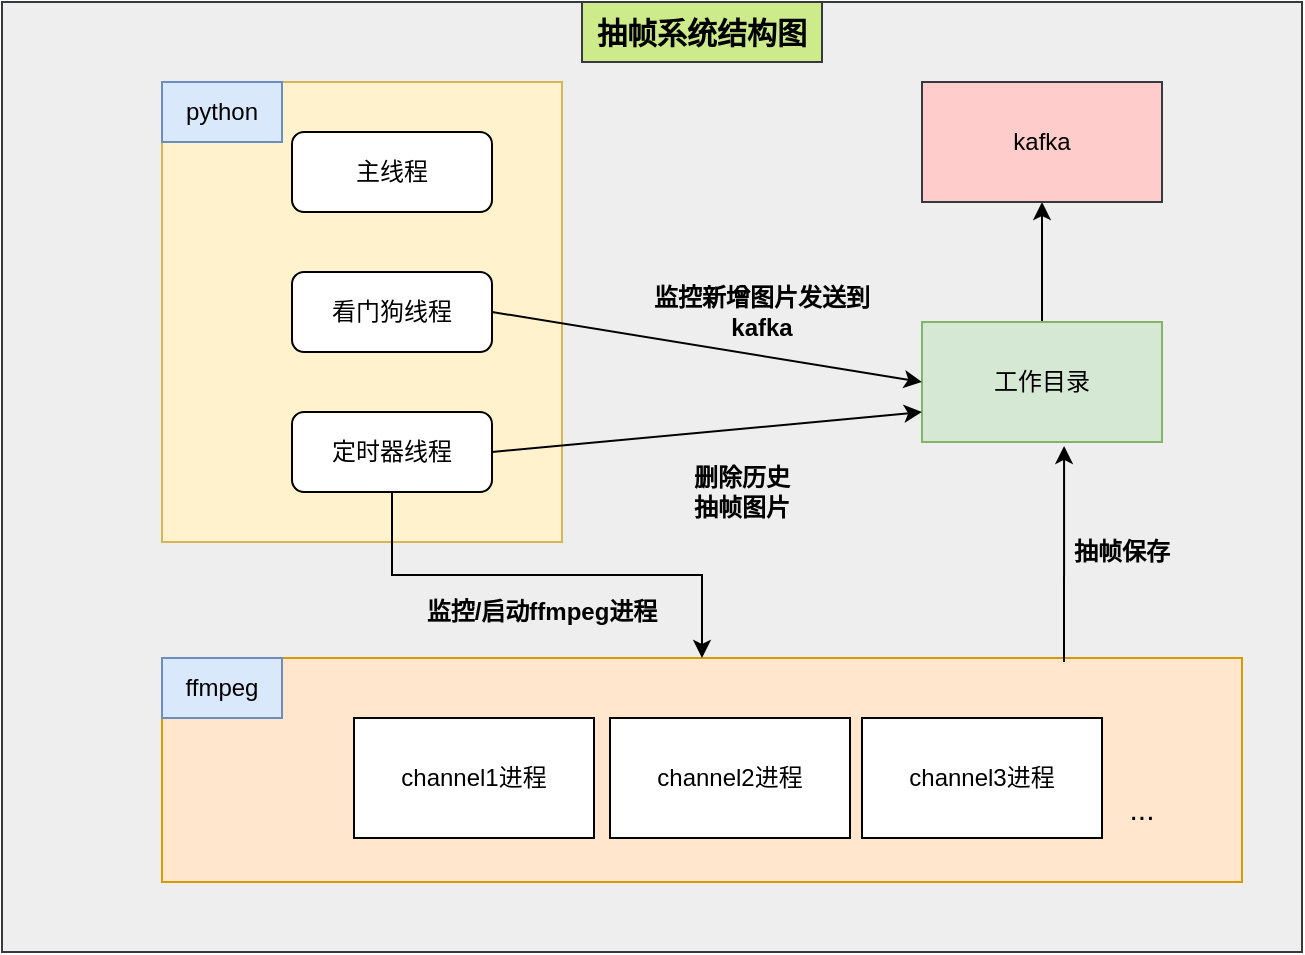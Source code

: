 <mxfile version="17.4.2" type="github">
  <diagram id="70aEzQfd0cI717lkrUgI" name="Page-1">
    <mxGraphModel dx="1102" dy="606" grid="1" gridSize="10" guides="1" tooltips="1" connect="1" arrows="1" fold="1" page="1" pageScale="1" pageWidth="827" pageHeight="1169" math="0" shadow="0">
      <root>
        <mxCell id="0" />
        <mxCell id="1" parent="0" />
        <mxCell id="o7nxHNN26v442LFRNjDq-28" value="" style="rounded=0;whiteSpace=wrap;html=1;fillColor=#eeeeee;strokeColor=#36393d;" vertex="1" parent="1">
          <mxGeometry x="110" y="80" width="650" height="475" as="geometry" />
        </mxCell>
        <mxCell id="o7nxHNN26v442LFRNjDq-13" value="" style="rounded=0;whiteSpace=wrap;html=1;fillColor=#ffe6cc;strokeColor=#d79b00;" vertex="1" parent="1">
          <mxGeometry x="190" y="408" width="540" height="112" as="geometry" />
        </mxCell>
        <mxCell id="o7nxHNN26v442LFRNjDq-12" value="" style="rounded=0;whiteSpace=wrap;html=1;fillColor=#fff2cc;strokeColor=#d6b656;" vertex="1" parent="1">
          <mxGeometry x="190" y="120" width="200" height="230" as="geometry" />
        </mxCell>
        <mxCell id="o7nxHNN26v442LFRNjDq-2" value="主线程" style="rounded=1;whiteSpace=wrap;html=1;" vertex="1" parent="1">
          <mxGeometry x="255" y="145" width="100" height="40" as="geometry" />
        </mxCell>
        <mxCell id="o7nxHNN26v442LFRNjDq-3" value="看门狗线程" style="rounded=1;whiteSpace=wrap;html=1;" vertex="1" parent="1">
          <mxGeometry x="255" y="215" width="100" height="40" as="geometry" />
        </mxCell>
        <mxCell id="o7nxHNN26v442LFRNjDq-24" style="edgeStyle=orthogonalEdgeStyle;rounded=0;orthogonalLoop=1;jettySize=auto;html=1;" edge="1" parent="1" source="o7nxHNN26v442LFRNjDq-4" target="o7nxHNN26v442LFRNjDq-13">
          <mxGeometry relative="1" as="geometry" />
        </mxCell>
        <mxCell id="o7nxHNN26v442LFRNjDq-4" value="定时器线程" style="rounded=1;whiteSpace=wrap;html=1;" vertex="1" parent="1">
          <mxGeometry x="255" y="285" width="100" height="40" as="geometry" />
        </mxCell>
        <mxCell id="o7nxHNN26v442LFRNjDq-21" style="edgeStyle=orthogonalEdgeStyle;rounded=0;orthogonalLoop=1;jettySize=auto;html=1;entryX=0.5;entryY=1;entryDx=0;entryDy=0;" edge="1" parent="1" source="o7nxHNN26v442LFRNjDq-5" target="o7nxHNN26v442LFRNjDq-11">
          <mxGeometry relative="1" as="geometry" />
        </mxCell>
        <mxCell id="o7nxHNN26v442LFRNjDq-5" value="工作目录" style="rounded=0;whiteSpace=wrap;html=1;fillColor=#d5e8d4;strokeColor=#82b366;" vertex="1" parent="1">
          <mxGeometry x="570" y="240" width="120" height="60" as="geometry" />
        </mxCell>
        <mxCell id="o7nxHNN26v442LFRNjDq-6" value="channel1进程" style="rounded=0;whiteSpace=wrap;html=1;" vertex="1" parent="1">
          <mxGeometry x="286" y="438" width="120" height="60" as="geometry" />
        </mxCell>
        <mxCell id="o7nxHNN26v442LFRNjDq-8" value="channel2进程" style="rounded=0;whiteSpace=wrap;html=1;" vertex="1" parent="1">
          <mxGeometry x="414" y="438" width="120" height="60" as="geometry" />
        </mxCell>
        <mxCell id="o7nxHNN26v442LFRNjDq-9" value="channel3进程" style="rounded=0;whiteSpace=wrap;html=1;" vertex="1" parent="1">
          <mxGeometry x="540" y="438" width="120" height="60" as="geometry" />
        </mxCell>
        <mxCell id="o7nxHNN26v442LFRNjDq-11" value="kafka" style="rounded=0;whiteSpace=wrap;html=1;fillColor=#ffcccc;strokeColor=#36393d;" vertex="1" parent="1">
          <mxGeometry x="570" y="120" width="120" height="60" as="geometry" />
        </mxCell>
        <mxCell id="o7nxHNN26v442LFRNjDq-14" value="ffmpeg" style="text;html=1;strokeColor=#6c8ebf;fillColor=#dae8fc;align=center;verticalAlign=middle;whiteSpace=wrap;rounded=0;" vertex="1" parent="1">
          <mxGeometry x="190" y="408" width="60" height="30" as="geometry" />
        </mxCell>
        <mxCell id="o7nxHNN26v442LFRNjDq-15" value="python" style="text;html=1;strokeColor=#6c8ebf;fillColor=#dae8fc;align=center;verticalAlign=middle;whiteSpace=wrap;rounded=0;" vertex="1" parent="1">
          <mxGeometry x="190" y="120" width="60" height="30" as="geometry" />
        </mxCell>
        <mxCell id="o7nxHNN26v442LFRNjDq-16" value="" style="endArrow=classic;html=1;rounded=0;exitX=1;exitY=0.5;exitDx=0;exitDy=0;entryX=0;entryY=0.5;entryDx=0;entryDy=0;" edge="1" parent="1" source="o7nxHNN26v442LFRNjDq-3" target="o7nxHNN26v442LFRNjDq-5">
          <mxGeometry width="50" height="50" relative="1" as="geometry">
            <mxPoint x="390" y="340" as="sourcePoint" />
            <mxPoint x="440" y="290" as="targetPoint" />
          </mxGeometry>
        </mxCell>
        <mxCell id="o7nxHNN26v442LFRNjDq-17" value="" style="endArrow=classic;html=1;rounded=0;exitX=1;exitY=0.5;exitDx=0;exitDy=0;entryX=0;entryY=0.75;entryDx=0;entryDy=0;" edge="1" parent="1" source="o7nxHNN26v442LFRNjDq-4" target="o7nxHNN26v442LFRNjDq-5">
          <mxGeometry width="50" height="50" relative="1" as="geometry">
            <mxPoint x="60" y="380" as="sourcePoint" />
            <mxPoint x="110" y="330" as="targetPoint" />
          </mxGeometry>
        </mxCell>
        <mxCell id="o7nxHNN26v442LFRNjDq-22" value="监控新增图片发送到kafka" style="text;html=1;strokeColor=none;fillColor=none;align=center;verticalAlign=middle;whiteSpace=wrap;rounded=0;fontStyle=1" vertex="1" parent="1">
          <mxGeometry x="430" y="220" width="120" height="30" as="geometry" />
        </mxCell>
        <mxCell id="o7nxHNN26v442LFRNjDq-23" value="删除历史抽帧图片" style="text;html=1;strokeColor=none;fillColor=none;align=center;verticalAlign=middle;whiteSpace=wrap;rounded=0;fontStyle=1" vertex="1" parent="1">
          <mxGeometry x="450" y="310" width="60" height="30" as="geometry" />
        </mxCell>
        <mxCell id="o7nxHNN26v442LFRNjDq-25" value="监控/启动ffmpeg进程" style="text;html=1;strokeColor=none;fillColor=none;align=center;verticalAlign=middle;whiteSpace=wrap;rounded=0;fontStyle=1" vertex="1" parent="1">
          <mxGeometry x="320" y="370" width="120" height="30" as="geometry" />
        </mxCell>
        <mxCell id="o7nxHNN26v442LFRNjDq-26" value="" style="endArrow=classic;html=1;rounded=0;entryX=0.592;entryY=1.033;entryDx=0;entryDy=0;entryPerimeter=0;" edge="1" parent="1" target="o7nxHNN26v442LFRNjDq-5">
          <mxGeometry width="50" height="50" relative="1" as="geometry">
            <mxPoint x="641" y="410" as="sourcePoint" />
            <mxPoint x="440" y="270" as="targetPoint" />
          </mxGeometry>
        </mxCell>
        <mxCell id="o7nxHNN26v442LFRNjDq-27" value="抽帧保存" style="text;html=1;strokeColor=none;fillColor=none;align=center;verticalAlign=middle;whiteSpace=wrap;rounded=0;fontStyle=1" vertex="1" parent="1">
          <mxGeometry x="640" y="340" width="60" height="30" as="geometry" />
        </mxCell>
        <mxCell id="o7nxHNN26v442LFRNjDq-29" value="抽帧系统结构图" style="text;html=1;strokeColor=#36393d;fillColor=#cdeb8b;align=center;verticalAlign=middle;whiteSpace=wrap;rounded=0;fontStyle=1;fontSize=15;" vertex="1" parent="1">
          <mxGeometry x="400" y="80" width="120" height="30" as="geometry" />
        </mxCell>
        <mxCell id="o7nxHNN26v442LFRNjDq-30" value="..." style="text;html=1;strokeColor=none;fillColor=none;align=center;verticalAlign=middle;whiteSpace=wrap;rounded=0;fontSize=15;" vertex="1" parent="1">
          <mxGeometry x="650" y="468" width="60" height="30" as="geometry" />
        </mxCell>
      </root>
    </mxGraphModel>
  </diagram>
</mxfile>
